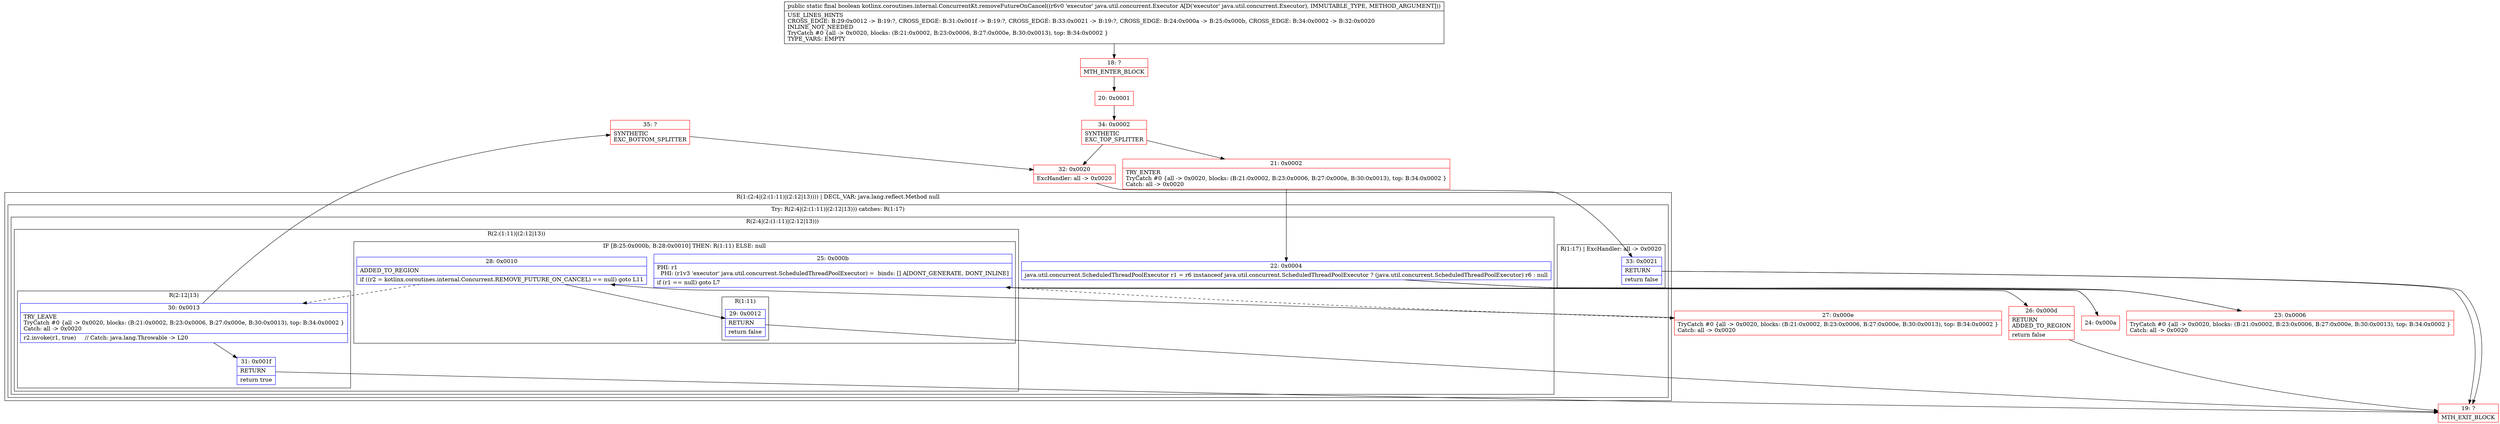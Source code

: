 digraph "CFG forkotlinx.coroutines.internal.ConcurrentKt.removeFutureOnCancel(Ljava\/util\/concurrent\/Executor;)Z" {
subgraph cluster_Region_481655698 {
label = "R(1:(2:4|(2:(1:11)|(2:12|13)))) | DECL_VAR: java.lang.reflect.Method null\l";
node [shape=record,color=blue];
subgraph cluster_TryCatchRegion_1478785581 {
label = "Try: R(2:4|(2:(1:11)|(2:12|13))) catches: R(1:17)";
node [shape=record,color=blue];
subgraph cluster_Region_898671540 {
label = "R(2:4|(2:(1:11)|(2:12|13)))";
node [shape=record,color=blue];
Node_22 [shape=record,label="{22\:\ 0x0004|java.util.concurrent.ScheduledThreadPoolExecutor r1 = r6 instanceof java.util.concurrent.ScheduledThreadPoolExecutor ? (java.util.concurrent.ScheduledThreadPoolExecutor) r6 : null\l}"];
subgraph cluster_Region_1188210317 {
label = "R(2:(1:11)|(2:12|13))";
node [shape=record,color=blue];
subgraph cluster_IfRegion_1732678653 {
label = "IF [B:25:0x000b, B:28:0x0010] THEN: R(1:11) ELSE: null";
node [shape=record,color=blue];
Node_25 [shape=record,label="{25\:\ 0x000b|PHI: r1 \l  PHI: (r1v3 'executor' java.util.concurrent.ScheduledThreadPoolExecutor) =  binds: [] A[DONT_GENERATE, DONT_INLINE]\l|if (r1 == null) goto L7\l}"];
Node_28 [shape=record,label="{28\:\ 0x0010|ADDED_TO_REGION\l|if ((r2 = kotlinx.coroutines.internal.Concurrent.REMOVE_FUTURE_ON_CANCEL) == null) goto L11\l}"];
subgraph cluster_Region_1452363806 {
label = "R(1:11)";
node [shape=record,color=blue];
Node_29 [shape=record,label="{29\:\ 0x0012|RETURN\l|return false\l}"];
}
}
subgraph cluster_Region_781431377 {
label = "R(2:12|13)";
node [shape=record,color=blue];
Node_30 [shape=record,label="{30\:\ 0x0013|TRY_LEAVE\lTryCatch #0 \{all \-\> 0x0020, blocks: (B:21:0x0002, B:23:0x0006, B:27:0x000e, B:30:0x0013), top: B:34:0x0002 \}\lCatch: all \-\> 0x0020\l|r2.invoke(r1, true)     \/\/ Catch: java.lang.Throwable \-\> L20\l}"];
Node_31 [shape=record,label="{31\:\ 0x001f|RETURN\l|return true\l}"];
}
}
}
subgraph cluster_Region_1632622773 {
label = "R(1:17) | ExcHandler: all \-\> 0x0020\l";
node [shape=record,color=blue];
Node_33 [shape=record,label="{33\:\ 0x0021|RETURN\l|return false\l}"];
}
}
}
subgraph cluster_Region_1632622773 {
label = "R(1:17) | ExcHandler: all \-\> 0x0020\l";
node [shape=record,color=blue];
Node_33 [shape=record,label="{33\:\ 0x0021|RETURN\l|return false\l}"];
}
Node_18 [shape=record,color=red,label="{18\:\ ?|MTH_ENTER_BLOCK\l}"];
Node_20 [shape=record,color=red,label="{20\:\ 0x0001}"];
Node_34 [shape=record,color=red,label="{34\:\ 0x0002|SYNTHETIC\lEXC_TOP_SPLITTER\l}"];
Node_21 [shape=record,color=red,label="{21\:\ 0x0002|TRY_ENTER\lTryCatch #0 \{all \-\> 0x0020, blocks: (B:21:0x0002, B:23:0x0006, B:27:0x000e, B:30:0x0013), top: B:34:0x0002 \}\lCatch: all \-\> 0x0020\l}"];
Node_23 [shape=record,color=red,label="{23\:\ 0x0006|TryCatch #0 \{all \-\> 0x0020, blocks: (B:21:0x0002, B:23:0x0006, B:27:0x000e, B:30:0x0013), top: B:34:0x0002 \}\lCatch: all \-\> 0x0020\l}"];
Node_26 [shape=record,color=red,label="{26\:\ 0x000d|RETURN\lADDED_TO_REGION\l|return false\l}"];
Node_19 [shape=record,color=red,label="{19\:\ ?|MTH_EXIT_BLOCK\l}"];
Node_27 [shape=record,color=red,label="{27\:\ 0x000e|TryCatch #0 \{all \-\> 0x0020, blocks: (B:21:0x0002, B:23:0x0006, B:27:0x000e, B:30:0x0013), top: B:34:0x0002 \}\lCatch: all \-\> 0x0020\l}"];
Node_35 [shape=record,color=red,label="{35\:\ ?|SYNTHETIC\lEXC_BOTTOM_SPLITTER\l}"];
Node_24 [shape=record,color=red,label="{24\:\ 0x000a}"];
Node_32 [shape=record,color=red,label="{32\:\ 0x0020|ExcHandler: all \-\> 0x0020\l}"];
MethodNode[shape=record,label="{public static final boolean kotlinx.coroutines.internal.ConcurrentKt.removeFutureOnCancel((r6v0 'executor' java.util.concurrent.Executor A[D('executor' java.util.concurrent.Executor), IMMUTABLE_TYPE, METHOD_ARGUMENT]))  | USE_LINES_HINTS\lCROSS_EDGE: B:29:0x0012 \-\> B:19:?, CROSS_EDGE: B:31:0x001f \-\> B:19:?, CROSS_EDGE: B:33:0x0021 \-\> B:19:?, CROSS_EDGE: B:24:0x000a \-\> B:25:0x000b, CROSS_EDGE: B:34:0x0002 \-\> B:32:0x0020\lINLINE_NOT_NEEDED\lTryCatch #0 \{all \-\> 0x0020, blocks: (B:21:0x0002, B:23:0x0006, B:27:0x000e, B:30:0x0013), top: B:34:0x0002 \}\lTYPE_VARS: EMPTY\l}"];
MethodNode -> Node_18;Node_22 -> Node_23;
Node_22 -> Node_24;
Node_25 -> Node_26;
Node_25 -> Node_27[style=dashed];
Node_28 -> Node_29;
Node_28 -> Node_30[style=dashed];
Node_29 -> Node_19;
Node_30 -> Node_31;
Node_30 -> Node_35;
Node_31 -> Node_19;
Node_33 -> Node_19;
Node_33 -> Node_19;
Node_18 -> Node_20;
Node_20 -> Node_34;
Node_34 -> Node_21;
Node_34 -> Node_32;
Node_21 -> Node_22;
Node_23 -> Node_25;
Node_26 -> Node_19;
Node_27 -> Node_28;
Node_35 -> Node_32;
Node_24 -> Node_25;
Node_32 -> Node_33;
}

